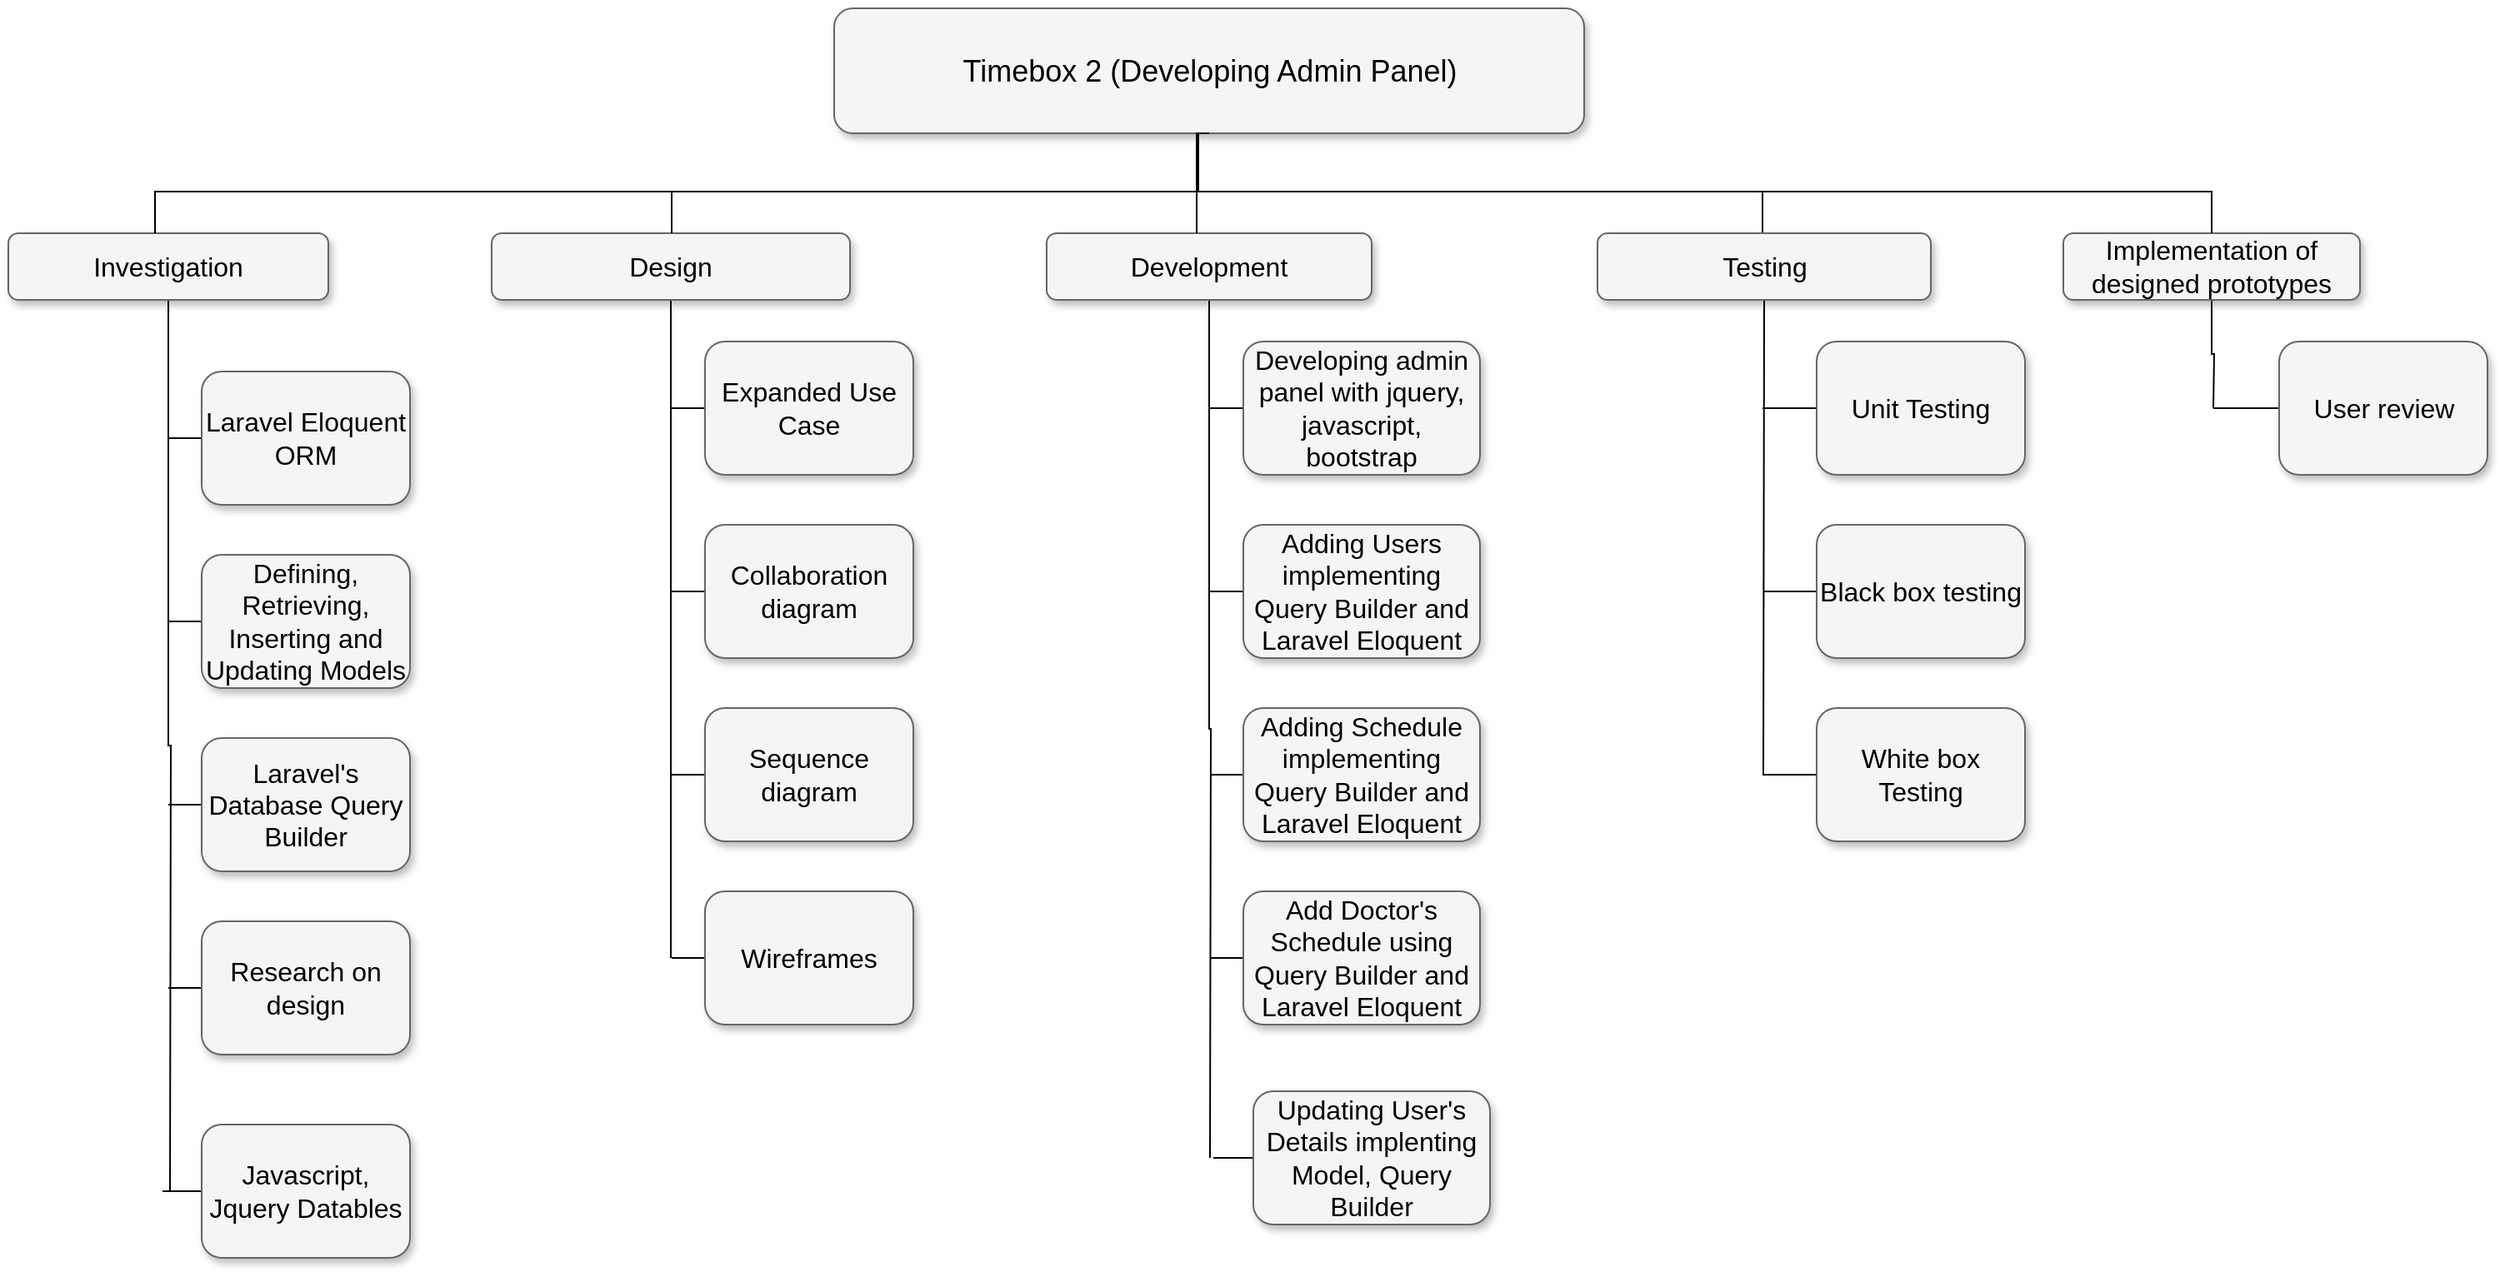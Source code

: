 <mxfile version="10.6.3" type="device"><diagram id="8rCJOgy5XLKA46suxky9" name="Wbs timebox 2"><mxGraphModel dx="1768" dy="790" grid="1" gridSize="10" guides="1" tooltips="1" connect="1" arrows="1" fold="1" page="1" pageScale="1" pageWidth="850" pageHeight="1100" math="0" shadow="0"><root><mxCell id="0"/><mxCell id="1" parent="0"/><mxCell id="ck-x3erjkCjt1BxJ_lHC-1" value="&lt;span style=&quot;font-size: 18px&quot;&gt;Timebox 2 (Developing Admin Panel)&lt;/span&gt;" style="whiteSpace=wrap;html=1;rounded=1;shadow=1;strokeWidth=1;fontSize=16;align=center;fillColor=#f5f5f5;strokeColor=#666666;" vertex="1" parent="1"><mxGeometry x="602.5" y="1020" width="450" height="75" as="geometry"/></mxCell><mxCell id="ck-x3erjkCjt1BxJ_lHC-2" style="edgeStyle=orthogonalEdgeStyle;rounded=0;orthogonalLoop=1;jettySize=auto;html=1;endArrow=none;endFill=0;" edge="1" parent="1" source="ck-x3erjkCjt1BxJ_lHC-3"><mxGeometry relative="1" as="geometry"><mxPoint x="504.5" y="1590" as="targetPoint"/></mxGeometry></mxCell><mxCell id="ck-x3erjkCjt1BxJ_lHC-3" value="Design" style="whiteSpace=wrap;html=1;rounded=1;shadow=1;strokeWidth=1;fontSize=16;align=center;fillColor=#f5f5f5;strokeColor=#666666;" vertex="1" parent="1"><mxGeometry x="397" y="1155" width="215" height="40" as="geometry"/></mxCell><mxCell id="ck-x3erjkCjt1BxJ_lHC-4" style="edgeStyle=orthogonalEdgeStyle;rounded=0;orthogonalLoop=1;jettySize=auto;html=1;exitX=0.5;exitY=1;exitDx=0;exitDy=0;endArrow=none;endFill=0;" edge="1" parent="1" source="ck-x3erjkCjt1BxJ_lHC-5"><mxGeometry relative="1" as="geometry"><mxPoint x="828" y="1710" as="targetPoint"/></mxGeometry></mxCell><mxCell id="ck-x3erjkCjt1BxJ_lHC-5" value="Development" style="whiteSpace=wrap;html=1;rounded=1;shadow=1;strokeWidth=1;fontSize=16;align=center;fillColor=#f5f5f5;strokeColor=#666666;" vertex="1" parent="1"><mxGeometry x="730" y="1155" width="195" height="40" as="geometry"/></mxCell><mxCell id="ck-x3erjkCjt1BxJ_lHC-6" style="edgeStyle=orthogonalEdgeStyle;rounded=0;orthogonalLoop=1;jettySize=auto;html=1;exitX=0.5;exitY=1;exitDx=0;exitDy=0;endArrow=none;endFill=0;" edge="1" parent="1" source="ck-x3erjkCjt1BxJ_lHC-7"><mxGeometry relative="1" as="geometry"><mxPoint x="204" y="1730" as="targetPoint"/></mxGeometry></mxCell><mxCell id="ck-x3erjkCjt1BxJ_lHC-7" value="Investigation" style="whiteSpace=wrap;html=1;rounded=1;shadow=1;strokeWidth=1;fontSize=16;align=center;fillColor=#f5f5f5;strokeColor=#666666;" vertex="1" parent="1"><mxGeometry x="107" y="1155" width="192" height="40" as="geometry"/></mxCell><mxCell id="ck-x3erjkCjt1BxJ_lHC-8" style="edgeStyle=orthogonalEdgeStyle;rounded=0;orthogonalLoop=1;jettySize=auto;html=1;exitX=0.5;exitY=0;exitDx=0;exitDy=0;endArrow=none;endFill=0;" edge="1" parent="1" source="ck-x3erjkCjt1BxJ_lHC-10"><mxGeometry relative="1" as="geometry"><mxPoint x="1159.5" y="1129.5" as="targetPoint"/></mxGeometry></mxCell><mxCell id="ck-x3erjkCjt1BxJ_lHC-9" style="edgeStyle=orthogonalEdgeStyle;rounded=0;orthogonalLoop=1;jettySize=auto;html=1;exitX=0.5;exitY=1;exitDx=0;exitDy=0;endArrow=none;endFill=0;" edge="1" parent="1" source="ck-x3erjkCjt1BxJ_lHC-10"><mxGeometry relative="1" as="geometry"><mxPoint x="1160" y="1480" as="targetPoint"/></mxGeometry></mxCell><mxCell id="ck-x3erjkCjt1BxJ_lHC-10" value="Testing" style="whiteSpace=wrap;html=1;rounded=1;shadow=1;strokeWidth=1;fontSize=16;align=center;fillColor=#f5f5f5;strokeColor=#666666;" vertex="1" parent="1"><mxGeometry x="1060.5" y="1155" width="200" height="40" as="geometry"/></mxCell><mxCell id="ck-x3erjkCjt1BxJ_lHC-11" style="edgeStyle=orthogonalEdgeStyle;rounded=0;orthogonalLoop=1;jettySize=auto;html=1;exitX=0.5;exitY=1;exitDx=0;exitDy=0;endArrow=none;endFill=0;" edge="1" parent="1" source="ck-x3erjkCjt1BxJ_lHC-12"><mxGeometry relative="1" as="geometry"><mxPoint x="1430" y="1260" as="targetPoint"/></mxGeometry></mxCell><mxCell id="ck-x3erjkCjt1BxJ_lHC-12" value="Implementation of designed prototypes" style="whiteSpace=wrap;html=1;rounded=1;shadow=1;strokeWidth=1;fontSize=16;align=center;fillColor=#f5f5f5;strokeColor=#666666;" vertex="1" parent="1"><mxGeometry x="1340" y="1155" width="178" height="40" as="geometry"/></mxCell><mxCell id="ck-x3erjkCjt1BxJ_lHC-13" style="edgeStyle=orthogonalEdgeStyle;html=1;startSize=6;endFill=0;endSize=6;strokeWidth=1;fontSize=16;rounded=0;endArrow=none;" edge="1" parent="1" source="ck-x3erjkCjt1BxJ_lHC-1" target="ck-x3erjkCjt1BxJ_lHC-3"><mxGeometry relative="1" as="geometry"><Array as="points"><mxPoint x="821" y="1130"/><mxPoint x="505" y="1130"/></Array></mxGeometry></mxCell><mxCell id="ck-x3erjkCjt1BxJ_lHC-14" style="edgeStyle=elbowEdgeStyle;html=1;startSize=6;endFill=0;endSize=6;strokeWidth=1;fontSize=16;rounded=0;endArrow=none;" edge="1" parent="1" target="ck-x3erjkCjt1BxJ_lHC-5"><mxGeometry relative="1" as="geometry"><Array as="points"><mxPoint x="820" y="1140"/><mxPoint x="820" y="1135"/></Array><mxPoint x="733" y="1130" as="sourcePoint"/></mxGeometry></mxCell><mxCell id="ck-x3erjkCjt1BxJ_lHC-15" style="edgeStyle=orthogonalEdgeStyle;html=1;startSize=6;endFill=0;endSize=6;strokeWidth=1;fontSize=16;rounded=0;endArrow=none;exitX=0.5;exitY=1;" edge="1" parent="1" source="ck-x3erjkCjt1BxJ_lHC-1" target="ck-x3erjkCjt1BxJ_lHC-7"><mxGeometry relative="1" as="geometry"><Array as="points"><mxPoint x="820" y="1130"/><mxPoint x="195" y="1130"/></Array></mxGeometry></mxCell><mxCell id="ck-x3erjkCjt1BxJ_lHC-16" style="edgeStyle=orthogonalEdgeStyle;html=1;startSize=6;endFill=0;endSize=6;strokeWidth=1;fontSize=16;rounded=0;endArrow=none;" edge="1" parent="1" source="ck-x3erjkCjt1BxJ_lHC-1" target="ck-x3erjkCjt1BxJ_lHC-12"><mxGeometry relative="1" as="geometry"><Array as="points"><mxPoint x="820" y="1130"/><mxPoint x="1429" y="1130"/></Array></mxGeometry></mxCell><mxCell id="ck-x3erjkCjt1BxJ_lHC-17" style="edgeStyle=orthogonalEdgeStyle;rounded=0;orthogonalLoop=1;jettySize=auto;html=1;endArrow=none;endFill=0;" edge="1" parent="1" source="ck-x3erjkCjt1BxJ_lHC-18"><mxGeometry relative="1" as="geometry"><mxPoint x="203.5" y="1278" as="targetPoint"/></mxGeometry></mxCell><mxCell id="ck-x3erjkCjt1BxJ_lHC-18" value="Laravel Eloquent ORM" style="whiteSpace=wrap;html=1;rounded=1;shadow=1;strokeWidth=1;fontSize=16;align=center;fillColor=#f5f5f5;strokeColor=#666666;" vertex="1" parent="1"><mxGeometry x="223" y="1238" width="125" height="80" as="geometry"/></mxCell><mxCell id="ck-x3erjkCjt1BxJ_lHC-19" style="edgeStyle=orthogonalEdgeStyle;rounded=0;orthogonalLoop=1;jettySize=auto;html=1;endArrow=none;endFill=0;" edge="1" parent="1" source="ck-x3erjkCjt1BxJ_lHC-20"><mxGeometry relative="1" as="geometry"><mxPoint x="203.5" y="1388" as="targetPoint"/></mxGeometry></mxCell><mxCell id="ck-x3erjkCjt1BxJ_lHC-20" value="Defining, Retrieving, Inserting and Updating Models" style="whiteSpace=wrap;html=1;rounded=1;shadow=1;strokeWidth=1;fontSize=16;align=center;fillColor=#f5f5f5;strokeColor=#666666;" vertex="1" parent="1"><mxGeometry x="223" y="1348" width="125" height="80" as="geometry"/></mxCell><mxCell id="ck-x3erjkCjt1BxJ_lHC-21" value="" style="edgeStyle=orthogonalEdgeStyle;rounded=0;orthogonalLoop=1;jettySize=auto;html=1;endArrow=none;endFill=0;" edge="1" parent="1" source="ck-x3erjkCjt1BxJ_lHC-22"><mxGeometry relative="1" as="geometry"><mxPoint x="210" y="1608" as="targetPoint"/></mxGeometry></mxCell><mxCell id="ck-x3erjkCjt1BxJ_lHC-22" value="Research on design" style="whiteSpace=wrap;html=1;rounded=1;shadow=1;strokeWidth=1;fontSize=16;align=center;fillColor=#f5f5f5;strokeColor=#666666;" vertex="1" parent="1"><mxGeometry x="223" y="1568" width="125" height="80" as="geometry"/></mxCell><mxCell id="ck-x3erjkCjt1BxJ_lHC-23" style="edgeStyle=orthogonalEdgeStyle;rounded=0;orthogonalLoop=1;jettySize=auto;html=1;endArrow=none;endFill=0;" edge="1" parent="1" source="ck-x3erjkCjt1BxJ_lHC-24"><mxGeometry relative="1" as="geometry"><mxPoint x="203.5" y="1498" as="targetPoint"/></mxGeometry></mxCell><mxCell id="ck-x3erjkCjt1BxJ_lHC-24" value="Laravel's Database Query Builder" style="whiteSpace=wrap;html=1;rounded=1;shadow=1;strokeWidth=1;fontSize=16;align=center;fillColor=#f5f5f5;strokeColor=#666666;" vertex="1" parent="1"><mxGeometry x="223" y="1458" width="125" height="80" as="geometry"/></mxCell><mxCell id="ck-x3erjkCjt1BxJ_lHC-25" style="edgeStyle=orthogonalEdgeStyle;rounded=0;orthogonalLoop=1;jettySize=auto;html=1;exitX=0;exitY=0.5;exitDx=0;exitDy=0;endArrow=none;endFill=0;" edge="1" parent="1" source="ck-x3erjkCjt1BxJ_lHC-26"><mxGeometry relative="1" as="geometry"><mxPoint x="199.5" y="1729.5" as="targetPoint"/></mxGeometry></mxCell><mxCell id="ck-x3erjkCjt1BxJ_lHC-26" value="Javascript, Jquery Datables" style="whiteSpace=wrap;html=1;rounded=1;shadow=1;strokeWidth=1;fontSize=16;align=center;fillColor=#f5f5f5;strokeColor=#666666;" vertex="1" parent="1"><mxGeometry x="223" y="1690" width="125" height="80" as="geometry"/></mxCell><mxCell id="ck-x3erjkCjt1BxJ_lHC-27" style="edgeStyle=orthogonalEdgeStyle;rounded=0;orthogonalLoop=1;jettySize=auto;html=1;endArrow=none;endFill=0;" edge="1" parent="1" source="ck-x3erjkCjt1BxJ_lHC-28"><mxGeometry relative="1" as="geometry"><mxPoint x="505.5" y="1260" as="targetPoint"/></mxGeometry></mxCell><mxCell id="ck-x3erjkCjt1BxJ_lHC-28" value="Expanded Use Case" style="whiteSpace=wrap;html=1;rounded=1;shadow=1;strokeWidth=1;fontSize=16;align=center;fillColor=#f5f5f5;strokeColor=#666666;" vertex="1" parent="1"><mxGeometry x="525" y="1220" width="125" height="80" as="geometry"/></mxCell><mxCell id="ck-x3erjkCjt1BxJ_lHC-29" style="edgeStyle=orthogonalEdgeStyle;rounded=0;orthogonalLoop=1;jettySize=auto;html=1;endArrow=none;endFill=0;" edge="1" parent="1" source="ck-x3erjkCjt1BxJ_lHC-30"><mxGeometry relative="1" as="geometry"><mxPoint x="505.5" y="1370" as="targetPoint"/></mxGeometry></mxCell><mxCell id="ck-x3erjkCjt1BxJ_lHC-30" value="Collaboration diagram" style="whiteSpace=wrap;html=1;rounded=1;shadow=1;strokeWidth=1;fontSize=16;align=center;fillColor=#f5f5f5;strokeColor=#666666;" vertex="1" parent="1"><mxGeometry x="525" y="1330" width="125" height="80" as="geometry"/></mxCell><mxCell id="ck-x3erjkCjt1BxJ_lHC-31" value="" style="edgeStyle=orthogonalEdgeStyle;rounded=0;orthogonalLoop=1;jettySize=auto;html=1;endArrow=none;endFill=0;" edge="1" parent="1" source="ck-x3erjkCjt1BxJ_lHC-32"><mxGeometry relative="1" as="geometry"><mxPoint x="512" y="1590" as="targetPoint"/></mxGeometry></mxCell><mxCell id="ck-x3erjkCjt1BxJ_lHC-32" value="Wireframes" style="whiteSpace=wrap;html=1;rounded=1;shadow=1;strokeWidth=1;fontSize=16;align=center;fillColor=#f5f5f5;strokeColor=#666666;" vertex="1" parent="1"><mxGeometry x="525" y="1550" width="125" height="80" as="geometry"/></mxCell><mxCell id="ck-x3erjkCjt1BxJ_lHC-33" style="edgeStyle=orthogonalEdgeStyle;rounded=0;orthogonalLoop=1;jettySize=auto;html=1;endArrow=none;endFill=0;" edge="1" parent="1" source="ck-x3erjkCjt1BxJ_lHC-34"><mxGeometry relative="1" as="geometry"><mxPoint x="505.5" y="1480" as="targetPoint"/></mxGeometry></mxCell><mxCell id="ck-x3erjkCjt1BxJ_lHC-34" value="Sequence diagram" style="whiteSpace=wrap;html=1;rounded=1;shadow=1;strokeWidth=1;fontSize=16;align=center;fillColor=#f5f5f5;strokeColor=#666666;" vertex="1" parent="1"><mxGeometry x="525" y="1440" width="125" height="80" as="geometry"/></mxCell><mxCell id="ck-x3erjkCjt1BxJ_lHC-35" style="edgeStyle=orthogonalEdgeStyle;rounded=0;orthogonalLoop=1;jettySize=auto;html=1;exitX=0;exitY=0.5;exitDx=0;exitDy=0;endArrow=none;endFill=0;" edge="1" parent="1" source="ck-x3erjkCjt1BxJ_lHC-36"><mxGeometry relative="1" as="geometry"><mxPoint x="1159.5" y="1259.5" as="targetPoint"/></mxGeometry></mxCell><mxCell id="ck-x3erjkCjt1BxJ_lHC-36" value="Unit Testing" style="whiteSpace=wrap;html=1;rounded=1;shadow=1;strokeWidth=1;fontSize=16;align=center;fillColor=#f5f5f5;strokeColor=#666666;" vertex="1" parent="1"><mxGeometry x="1192" y="1220" width="125" height="80" as="geometry"/></mxCell><mxCell id="ck-x3erjkCjt1BxJ_lHC-37" style="edgeStyle=orthogonalEdgeStyle;rounded=0;orthogonalLoop=1;jettySize=auto;html=1;endArrow=none;endFill=0;" edge="1" parent="1" source="ck-x3erjkCjt1BxJ_lHC-38"><mxGeometry relative="1" as="geometry"><mxPoint x="1160" y="1370" as="targetPoint"/></mxGeometry></mxCell><mxCell id="ck-x3erjkCjt1BxJ_lHC-38" value="Black box testing" style="whiteSpace=wrap;html=1;rounded=1;shadow=1;strokeWidth=1;fontSize=16;align=center;fillColor=#f5f5f5;strokeColor=#666666;" vertex="1" parent="1"><mxGeometry x="1192" y="1330" width="125" height="80" as="geometry"/></mxCell><mxCell id="ck-x3erjkCjt1BxJ_lHC-39" style="edgeStyle=orthogonalEdgeStyle;rounded=0;orthogonalLoop=1;jettySize=auto;html=1;exitX=0;exitY=0.5;exitDx=0;exitDy=0;endArrow=none;endFill=0;" edge="1" parent="1" source="ck-x3erjkCjt1BxJ_lHC-40"><mxGeometry relative="1" as="geometry"><mxPoint x="1159.5" y="1479.5" as="targetPoint"/></mxGeometry></mxCell><mxCell id="ck-x3erjkCjt1BxJ_lHC-40" value="White box Testing" style="whiteSpace=wrap;html=1;rounded=1;shadow=1;strokeWidth=1;fontSize=16;align=center;fillColor=#f5f5f5;strokeColor=#666666;" vertex="1" parent="1"><mxGeometry x="1192" y="1440" width="125" height="80" as="geometry"/></mxCell><mxCell id="ck-x3erjkCjt1BxJ_lHC-41" style="edgeStyle=orthogonalEdgeStyle;rounded=0;orthogonalLoop=1;jettySize=auto;html=1;endArrow=none;endFill=0;" edge="1" parent="1" source="ck-x3erjkCjt1BxJ_lHC-42"><mxGeometry relative="1" as="geometry"><mxPoint x="1430" y="1260" as="targetPoint"/></mxGeometry></mxCell><mxCell id="ck-x3erjkCjt1BxJ_lHC-42" value="User review" style="whiteSpace=wrap;html=1;rounded=1;shadow=1;strokeWidth=1;fontSize=16;align=center;fillColor=#f5f5f5;strokeColor=#666666;" vertex="1" parent="1"><mxGeometry x="1469.5" y="1220" width="125" height="80" as="geometry"/></mxCell><mxCell id="ck-x3erjkCjt1BxJ_lHC-43" style="edgeStyle=orthogonalEdgeStyle;rounded=0;orthogonalLoop=1;jettySize=auto;html=1;endArrow=none;endFill=0;" edge="1" parent="1" source="ck-x3erjkCjt1BxJ_lHC-44"><mxGeometry relative="1" as="geometry"><mxPoint x="828.5" y="1260" as="targetPoint"/></mxGeometry></mxCell><mxCell id="ck-x3erjkCjt1BxJ_lHC-44" value="Developing admin panel with jquery, javascript, bootstrap" style="whiteSpace=wrap;html=1;rounded=1;shadow=1;strokeWidth=1;fontSize=16;align=center;fillColor=#f5f5f5;strokeColor=#666666;" vertex="1" parent="1"><mxGeometry x="848" y="1220" width="142" height="80" as="geometry"/></mxCell><mxCell id="ck-x3erjkCjt1BxJ_lHC-45" style="edgeStyle=orthogonalEdgeStyle;rounded=0;orthogonalLoop=1;jettySize=auto;html=1;endArrow=none;endFill=0;" edge="1" parent="1" source="ck-x3erjkCjt1BxJ_lHC-46"><mxGeometry relative="1" as="geometry"><mxPoint x="828.5" y="1370" as="targetPoint"/></mxGeometry></mxCell><mxCell id="ck-x3erjkCjt1BxJ_lHC-46" value="Adding Users implementing Query Builder and Laravel Eloquent" style="whiteSpace=wrap;html=1;rounded=1;shadow=1;strokeWidth=1;fontSize=16;align=center;fillColor=#f5f5f5;strokeColor=#666666;" vertex="1" parent="1"><mxGeometry x="848" y="1330" width="142" height="80" as="geometry"/></mxCell><mxCell id="ck-x3erjkCjt1BxJ_lHC-47" value="" style="edgeStyle=orthogonalEdgeStyle;rounded=0;orthogonalLoop=1;jettySize=auto;html=1;endArrow=none;endFill=0;" edge="1" parent="1" source="ck-x3erjkCjt1BxJ_lHC-48"><mxGeometry relative="1" as="geometry"><mxPoint x="835" y="1590" as="targetPoint"/></mxGeometry></mxCell><mxCell id="ck-x3erjkCjt1BxJ_lHC-48" value="Add Doctor's Schedule using Query Builder and Laravel Eloquent" style="whiteSpace=wrap;html=1;rounded=1;shadow=1;strokeWidth=1;fontSize=16;align=center;fillColor=#f5f5f5;strokeColor=#666666;" vertex="1" parent="1"><mxGeometry x="848" y="1550" width="142" height="80" as="geometry"/></mxCell><mxCell id="ck-x3erjkCjt1BxJ_lHC-49" style="edgeStyle=orthogonalEdgeStyle;rounded=0;orthogonalLoop=1;jettySize=auto;html=1;endArrow=none;endFill=0;" edge="1" parent="1" source="ck-x3erjkCjt1BxJ_lHC-50"><mxGeometry relative="1" as="geometry"><mxPoint x="828.5" y="1480" as="targetPoint"/></mxGeometry></mxCell><mxCell id="ck-x3erjkCjt1BxJ_lHC-50" value="Adding Schedule implementing Query Builder and Laravel Eloquent" style="whiteSpace=wrap;html=1;rounded=1;shadow=1;strokeWidth=1;fontSize=16;align=center;fillColor=#f5f5f5;strokeColor=#666666;" vertex="1" parent="1"><mxGeometry x="848" y="1440" width="142" height="80" as="geometry"/></mxCell><mxCell id="ck-x3erjkCjt1BxJ_lHC-53" value="" style="edgeStyle=orthogonalEdgeStyle;rounded=0;orthogonalLoop=1;jettySize=auto;html=1;endArrow=none;endFill=0;" edge="1" parent="1" source="ck-x3erjkCjt1BxJ_lHC-54"><mxGeometry relative="1" as="geometry"><mxPoint x="830" y="1710" as="targetPoint"/></mxGeometry></mxCell><mxCell id="ck-x3erjkCjt1BxJ_lHC-54" value="Updating User's Details implenting Model, Query Builder" style="whiteSpace=wrap;html=1;rounded=1;shadow=1;strokeWidth=1;fontSize=16;align=center;fillColor=#f5f5f5;strokeColor=#666666;" vertex="1" parent="1"><mxGeometry x="854" y="1670" width="142" height="80" as="geometry"/></mxCell></root></mxGraphModel></diagram><diagram id="CA9ell2T0kNEhS7SxTFg" name="Collaborative(Add user)"><mxGraphModel dx="1040" dy="465" grid="1" gridSize="10" guides="1" tooltips="1" connect="1" arrows="1" fold="1" page="1" pageScale="1" pageWidth="850" pageHeight="1100" math="0" shadow="0"><root><mxCell id="4S4yveWCcjPmGj-Ae6aY-0"/><mxCell id="4S4yveWCcjPmGj-Ae6aY-1" parent="4S4yveWCcjPmGj-Ae6aY-0"/><mxCell id="4S4yveWCcjPmGj-Ae6aY-2" style="edgeStyle=orthogonalEdgeStyle;rounded=0;orthogonalLoop=1;jettySize=auto;html=1;entryX=0;entryY=0.5;entryDx=0;entryDy=0;endArrow=none;endFill=0;" edge="1" parent="4S4yveWCcjPmGj-Ae6aY-1" source="4S4yveWCcjPmGj-Ae6aY-3" target="4S4yveWCcjPmGj-Ae6aY-5"><mxGeometry relative="1" as="geometry"/></mxCell><mxCell id="4S4yveWCcjPmGj-Ae6aY-3" value="&lt;font style=&quot;font-size: 18px&quot;&gt;&lt;u&gt;:Add&lt;font&gt;UserUI&lt;/font&gt;&lt;/u&gt;&lt;/font&gt;" style="rounded=0;whiteSpace=wrap;html=1;fillColor=#dae8fc;strokeColor=#6c8ebf;" vertex="1" parent="4S4yveWCcjPmGj-Ae6aY-1"><mxGeometry x="340" y="120" width="170" height="60" as="geometry"/></mxCell><mxCell id="4S4yveWCcjPmGj-Ae6aY-4" style="edgeStyle=orthogonalEdgeStyle;rounded=0;orthogonalLoop=1;jettySize=auto;html=1;entryX=0.5;entryY=0;entryDx=0;entryDy=0;endArrow=none;endFill=0;" edge="1" parent="4S4yveWCcjPmGj-Ae6aY-1" source="4S4yveWCcjPmGj-Ae6aY-5" target="4S4yveWCcjPmGj-Ae6aY-7"><mxGeometry relative="1" as="geometry"/></mxCell><mxCell id="4S4yveWCcjPmGj-Ae6aY-5" value="&lt;font style=&quot;font-size: 18px&quot;&gt;&lt;u&gt;:AddUser&lt;/u&gt;&lt;/font&gt;" style="rounded=0;whiteSpace=wrap;html=1;fillColor=#dae8fc;strokeColor=#6c8ebf;" vertex="1" parent="4S4yveWCcjPmGj-Ae6aY-1"><mxGeometry x="720" y="120" width="170" height="60" as="geometry"/></mxCell><mxCell id="4S4yveWCcjPmGj-Ae6aY-7" value="&lt;font style=&quot;font-size: 18px&quot;&gt;:&lt;u&gt;User&lt;/u&gt;&lt;/font&gt;" style="rounded=0;whiteSpace=wrap;html=1;fillColor=#dae8fc;strokeColor=#6c8ebf;" vertex="1" parent="4S4yveWCcjPmGj-Ae6aY-1"><mxGeometry x="720" y="364" width="170" height="60" as="geometry"/></mxCell><mxCell id="4S4yveWCcjPmGj-Ae6aY-8" style="edgeStyle=orthogonalEdgeStyle;rounded=0;orthogonalLoop=1;jettySize=auto;html=1;entryX=0;entryY=0.5;entryDx=0;entryDy=0;endArrow=none;endFill=0;" edge="1" parent="4S4yveWCcjPmGj-Ae6aY-1" source="4S4yveWCcjPmGj-Ae6aY-9" target="4S4yveWCcjPmGj-Ae6aY-3"><mxGeometry relative="1" as="geometry"/></mxCell><mxCell id="4S4yveWCcjPmGj-Ae6aY-9" value="&lt;span style=&quot;font-size: 18px&quot;&gt;Admin&lt;/span&gt;" style="shape=umlActor;html=1;verticalLabelPosition=bottom;verticalAlign=top;align=center;" vertex="1" parent="4S4yveWCcjPmGj-Ae6aY-1"><mxGeometry x="80" y="85" width="80" height="130" as="geometry"/></mxCell><mxCell id="4S4yveWCcjPmGj-Ae6aY-11" value="&lt;span style=&quot;font-size: 14px&quot;&gt;1: enterUserDetails()&lt;/span&gt;" style="text;html=1;resizable=0;points=[];autosize=1;align=left;verticalAlign=top;spacingTop=-4;" vertex="1" parent="4S4yveWCcjPmGj-Ae6aY-1"><mxGeometry x="170" y="127" width="140" height="20" as="geometry"/></mxCell><mxCell id="4S4yveWCcjPmGj-Ae6aY-12" value="" style="endArrow=classic;html=1;" edge="1" parent="4S4yveWCcjPmGj-Ae6aY-1"><mxGeometry width="50" height="50" relative="1" as="geometry"><mxPoint x="205" y="118.5" as="sourcePoint"/><mxPoint x="305" y="118.5" as="targetPoint"/></mxGeometry></mxCell><mxCell id="4S4yveWCcjPmGj-Ae6aY-13" value="&lt;span style=&quot;font-size: 14px&quot;&gt;1.1: recordUserDetails()&lt;/span&gt;" style="text;html=1;resizable=0;points=[];autosize=1;align=left;verticalAlign=top;spacingTop=-4;" vertex="1" parent="4S4yveWCcjPmGj-Ae6aY-1"><mxGeometry x="530" y="127" width="160" height="20" as="geometry"/></mxCell><mxCell id="4S4yveWCcjPmGj-Ae6aY-14" value="" style="endArrow=classic;html=1;" edge="1" parent="4S4yveWCcjPmGj-Ae6aY-1"><mxGeometry width="50" height="50" relative="1" as="geometry"><mxPoint x="575" y="118.5" as="sourcePoint"/><mxPoint x="675" y="118.5" as="targetPoint"/></mxGeometry></mxCell><mxCell id="4S4yveWCcjPmGj-Ae6aY-15" value="&lt;font style=&quot;font-size: 14px&quot;&gt;1.1.1: User()&lt;/font&gt;" style="text;html=1;resizable=0;points=[];autosize=1;align=left;verticalAlign=top;spacingTop=-4;rotation=90;" vertex="1" parent="4S4yveWCcjPmGj-Ae6aY-1"><mxGeometry x="780" y="262" width="90" height="20" as="geometry"/></mxCell><mxCell id="4S4yveWCcjPmGj-Ae6aY-16" value="" style="endArrow=classic;html=1;" edge="1" parent="4S4yveWCcjPmGj-Ae6aY-1"><mxGeometry width="50" height="50" relative="1" as="geometry"><mxPoint x="779" y="215" as="sourcePoint"/><mxPoint x="779" y="315" as="targetPoint"/></mxGeometry></mxCell><mxCell id="4S4yveWCcjPmGj-Ae6aY-17" value="&lt;span style=&quot;font-size: 14px&quot;&gt;2.1: displayAllUsers()&lt;/span&gt;" style="text;html=1;resizable=0;points=[];autosize=1;align=left;verticalAlign=top;spacingTop=-4;rotation=0;" vertex="1" parent="4S4yveWCcjPmGj-Ae6aY-1"><mxGeometry x="540" y="160" width="150" height="20" as="geometry"/></mxCell><mxCell id="4S4yveWCcjPmGj-Ae6aY-21" value="&lt;span style=&quot;font-size: 14px&quot;&gt;1.1.1.1: recordUser()&lt;/span&gt;" style="text;html=1;resizable=0;points=[];autosize=1;align=left;verticalAlign=top;spacingTop=-4;rotation=-90;" vertex="1" parent="4S4yveWCcjPmGj-Ae6aY-1"><mxGeometry x="720" y="252" width="140" height="20" as="geometry"/></mxCell><mxCell id="4S4yveWCcjPmGj-Ae6aY-23" value="" style="endArrow=classic;html=1;" edge="1" parent="4S4yveWCcjPmGj-Ae6aY-1"><mxGeometry width="50" height="50" relative="1" as="geometry"><mxPoint x="730" y="222.0" as="sourcePoint"/><mxPoint x="730" y="322.0" as="targetPoint"/></mxGeometry></mxCell><mxCell id="4S4yveWCcjPmGj-Ae6aY-25" value="&lt;span style=&quot;font-size: 14px&quot;&gt;2: getAllUsers()&lt;/span&gt;" style="text;html=1;resizable=0;points=[];autosize=1;align=left;verticalAlign=top;spacingTop=-4;rotation=90;" vertex="1" parent="4S4yveWCcjPmGj-Ae6aY-1"><mxGeometry x="700" y="272" width="110" height="20" as="geometry"/></mxCell><mxCell id="4S4yveWCcjPmGj-Ae6aY-26" value="" style="endArrow=none;html=1;startArrow=classic;startFill=1;endFill=0;" edge="1" parent="4S4yveWCcjPmGj-Ae6aY-1"><mxGeometry width="50" height="50" relative="1" as="geometry"><mxPoint x="565" y="190" as="sourcePoint"/><mxPoint x="665" y="190" as="targetPoint"/></mxGeometry></mxCell><mxCell id="HdZKYD1fswMBleOWjn7t-0" value="" style="endArrow=classic;html=1;" edge="1" parent="4S4yveWCcjPmGj-Ae6aY-1"><mxGeometry width="50" height="50" relative="1" as="geometry"><mxPoint x="840" y="222.0" as="sourcePoint"/><mxPoint x="840" y="322.0" as="targetPoint"/></mxGeometry></mxCell></root></mxGraphModel></diagram><diagram id="IpGf5S0S5YQqNDQcUHAc" name="CollaborativeAddSchedule"><mxGraphModel dx="1219" dy="564" grid="1" gridSize="10" guides="1" tooltips="1" connect="1" arrows="1" fold="1" page="1" pageScale="1" pageWidth="850" pageHeight="1100" math="0" shadow="0"><root><mxCell id="3xDGFqybFdQOYEef4Jzi-0"/><mxCell id="3xDGFqybFdQOYEef4Jzi-1" parent="3xDGFqybFdQOYEef4Jzi-0"/><mxCell id="K-d8Ou9nORhQc_f_LDBS-0" style="edgeStyle=orthogonalEdgeStyle;rounded=0;orthogonalLoop=1;jettySize=auto;html=1;entryX=0;entryY=0.5;entryDx=0;entryDy=0;endArrow=none;endFill=0;" edge="1" parent="3xDGFqybFdQOYEef4Jzi-1" source="K-d8Ou9nORhQc_f_LDBS-1" target="K-d8Ou9nORhQc_f_LDBS-3"><mxGeometry relative="1" as="geometry"/></mxCell><mxCell id="K-d8Ou9nORhQc_f_LDBS-1" value="&lt;font style=&quot;font-size: 18px&quot;&gt;&lt;u&gt;:AddSchedule&lt;font&gt;UI&lt;/font&gt;&lt;/u&gt;&lt;/font&gt;" style="rounded=0;whiteSpace=wrap;html=1;fillColor=#dae8fc;strokeColor=#6c8ebf;" vertex="1" parent="3xDGFqybFdQOYEef4Jzi-1"><mxGeometry x="340" y="120" width="170" height="60" as="geometry"/></mxCell><mxCell id="K-d8Ou9nORhQc_f_LDBS-2" style="edgeStyle=orthogonalEdgeStyle;rounded=0;orthogonalLoop=1;jettySize=auto;html=1;entryX=0.5;entryY=0;entryDx=0;entryDy=0;endArrow=none;endFill=0;" edge="1" parent="3xDGFqybFdQOYEef4Jzi-1" source="K-d8Ou9nORhQc_f_LDBS-3" target="K-d8Ou9nORhQc_f_LDBS-4"><mxGeometry relative="1" as="geometry"/></mxCell><mxCell id="K-d8Ou9nORhQc_f_LDBS-3" value="&lt;font style=&quot;font-size: 18px&quot;&gt;&lt;u&gt;:AddSchedule&lt;/u&gt;&lt;/font&gt;" style="rounded=0;whiteSpace=wrap;html=1;fillColor=#dae8fc;strokeColor=#6c8ebf;" vertex="1" parent="3xDGFqybFdQOYEef4Jzi-1"><mxGeometry x="720" y="120" width="170" height="60" as="geometry"/></mxCell><mxCell id="K-d8Ou9nORhQc_f_LDBS-4" value="&lt;font style=&quot;font-size: 18px&quot;&gt;:&lt;u&gt;Schedule&lt;/u&gt;&lt;/font&gt;" style="rounded=0;whiteSpace=wrap;html=1;fillColor=#dae8fc;strokeColor=#6c8ebf;" vertex="1" parent="3xDGFqybFdQOYEef4Jzi-1"><mxGeometry x="720" y="364" width="170" height="60" as="geometry"/></mxCell><mxCell id="K-d8Ou9nORhQc_f_LDBS-5" style="edgeStyle=orthogonalEdgeStyle;rounded=0;orthogonalLoop=1;jettySize=auto;html=1;entryX=0;entryY=0.5;entryDx=0;entryDy=0;endArrow=none;endFill=0;" edge="1" parent="3xDGFqybFdQOYEef4Jzi-1" source="K-d8Ou9nORhQc_f_LDBS-6" target="K-d8Ou9nORhQc_f_LDBS-1"><mxGeometry relative="1" as="geometry"/></mxCell><mxCell id="K-d8Ou9nORhQc_f_LDBS-6" value="&lt;span style=&quot;font-size: 18px&quot;&gt;Admin&lt;/span&gt;" style="shape=umlActor;html=1;verticalLabelPosition=bottom;verticalAlign=top;align=center;" vertex="1" parent="3xDGFqybFdQOYEef4Jzi-1"><mxGeometry x="80" y="85" width="80" height="130" as="geometry"/></mxCell><mxCell id="K-d8Ou9nORhQc_f_LDBS-7" value="&lt;span style=&quot;font-size: 14px&quot;&gt;1: enterScheduleDetails()&lt;/span&gt;" style="text;html=1;resizable=0;points=[];autosize=1;align=left;verticalAlign=top;spacingTop=-4;" vertex="1" parent="3xDGFqybFdQOYEef4Jzi-1"><mxGeometry x="170" y="127" width="170" height="20" as="geometry"/></mxCell><mxCell id="K-d8Ou9nORhQc_f_LDBS-8" value="" style="endArrow=classic;html=1;" edge="1" parent="3xDGFqybFdQOYEef4Jzi-1"><mxGeometry width="50" height="50" relative="1" as="geometry"><mxPoint x="205" y="118.5" as="sourcePoint"/><mxPoint x="305" y="118.5" as="targetPoint"/></mxGeometry></mxCell><mxCell id="K-d8Ou9nORhQc_f_LDBS-9" value="&lt;span style=&quot;font-size: 14px&quot;&gt;1.1: recordScheduleDetails()&lt;/span&gt;" style="text;html=1;resizable=0;points=[];autosize=1;align=left;verticalAlign=top;spacingTop=-4;" vertex="1" parent="3xDGFqybFdQOYEef4Jzi-1"><mxGeometry x="530" y="127" width="190" height="20" as="geometry"/></mxCell><mxCell id="K-d8Ou9nORhQc_f_LDBS-10" value="" style="endArrow=classic;html=1;" edge="1" parent="3xDGFqybFdQOYEef4Jzi-1"><mxGeometry width="50" height="50" relative="1" as="geometry"><mxPoint x="575" y="118.5" as="sourcePoint"/><mxPoint x="675" y="118.5" as="targetPoint"/></mxGeometry></mxCell><mxCell id="K-d8Ou9nORhQc_f_LDBS-11" value="&lt;font style=&quot;font-size: 14px&quot;&gt;1.1.1: Schedule()&lt;/font&gt;" style="text;html=1;resizable=0;points=[];autosize=1;align=left;verticalAlign=top;spacingTop=-4;rotation=90;" vertex="1" parent="3xDGFqybFdQOYEef4Jzi-1"><mxGeometry x="760" y="272" width="120" height="20" as="geometry"/></mxCell><mxCell id="K-d8Ou9nORhQc_f_LDBS-12" value="" style="endArrow=classic;html=1;" edge="1" parent="3xDGFqybFdQOYEef4Jzi-1"><mxGeometry width="50" height="50" relative="1" as="geometry"><mxPoint x="779.5" y="222" as="sourcePoint"/><mxPoint x="779.5" y="322" as="targetPoint"/></mxGeometry></mxCell><mxCell id="K-d8Ou9nORhQc_f_LDBS-13" value="&lt;span style=&quot;font-size: 14px&quot;&gt;2.1: displayAllSchedules()&lt;/span&gt;" style="text;html=1;resizable=0;points=[];autosize=1;align=left;verticalAlign=top;spacingTop=-4;rotation=0;" vertex="1" parent="3xDGFqybFdQOYEef4Jzi-1"><mxGeometry x="540" y="160" width="180" height="20" as="geometry"/></mxCell><mxCell id="K-d8Ou9nORhQc_f_LDBS-14" value="&lt;span style=&quot;font-size: 14px&quot;&gt;1.1.1.1: recordSchedule()&lt;/span&gt;" style="text;html=1;resizable=0;points=[];autosize=1;align=left;verticalAlign=top;spacingTop=-4;rotation=-90;" vertex="1" parent="3xDGFqybFdQOYEef4Jzi-1"><mxGeometry x="710" y="262" width="170" height="20" as="geometry"/></mxCell><mxCell id="K-d8Ou9nORhQc_f_LDBS-15" value="" style="endArrow=classic;html=1;" edge="1" parent="3xDGFqybFdQOYEef4Jzi-1"><mxGeometry width="50" height="50" relative="1" as="geometry"><mxPoint x="730" y="222.0" as="sourcePoint"/><mxPoint x="730" y="322.0" as="targetPoint"/></mxGeometry></mxCell><mxCell id="K-d8Ou9nORhQc_f_LDBS-16" value="&lt;span style=&quot;font-size: 14px&quot;&gt;2: getAllSchedules()&lt;/span&gt;" style="text;html=1;resizable=0;points=[];autosize=1;align=left;verticalAlign=top;spacingTop=-4;rotation=90;" vertex="1" parent="3xDGFqybFdQOYEef4Jzi-1"><mxGeometry x="680" y="272" width="140" height="20" as="geometry"/></mxCell><mxCell id="K-d8Ou9nORhQc_f_LDBS-17" value="" style="endArrow=none;html=1;startArrow=classic;startFill=1;endFill=0;" edge="1" parent="3xDGFqybFdQOYEef4Jzi-1"><mxGeometry width="50" height="50" relative="1" as="geometry"><mxPoint x="565" y="190" as="sourcePoint"/><mxPoint x="665" y="190" as="targetPoint"/></mxGeometry></mxCell><mxCell id="2dFjIi79-08Ozwnk8bD_-0" value="" style="endArrow=classic;html=1;" edge="1" parent="3xDGFqybFdQOYEef4Jzi-1"><mxGeometry width="50" height="50" relative="1" as="geometry"><mxPoint x="840" y="232" as="sourcePoint"/><mxPoint x="840" y="332" as="targetPoint"/></mxGeometry></mxCell></root></mxGraphModel></diagram><diagram id="2tWJNKIkxbETbBbJaocd" name="CollaborativeDoctorSchedule"><mxGraphModel dx="1219" dy="501" grid="1" gridSize="10" guides="1" tooltips="1" connect="1" arrows="1" fold="1" page="1" pageScale="1" pageWidth="850" pageHeight="1100" math="0" shadow="0"><root><mxCell id="j3lHmjlSxD2AGghAKj_E-0"/><mxCell id="j3lHmjlSxD2AGghAKj_E-1" parent="j3lHmjlSxD2AGghAKj_E-0"/><mxCell id="BsqbQ8Hk-ChfUcHmvtaP-0" style="edgeStyle=orthogonalEdgeStyle;rounded=0;orthogonalLoop=1;jettySize=auto;html=1;entryX=0;entryY=0.5;entryDx=0;entryDy=0;endArrow=none;endFill=0;" edge="1" parent="j3lHmjlSxD2AGghAKj_E-1" source="BsqbQ8Hk-ChfUcHmvtaP-1" target="BsqbQ8Hk-ChfUcHmvtaP-3"><mxGeometry relative="1" as="geometry"/></mxCell><mxCell id="BsqbQ8Hk-ChfUcHmvtaP-1" value="&lt;font style=&quot;font-size: 18px&quot;&gt;&lt;u&gt;:AddDoctorSchedule&lt;font&gt;UI&lt;/font&gt;&lt;/u&gt;&lt;/font&gt;" style="rounded=0;whiteSpace=wrap;html=1;fillColor=#dae8fc;strokeColor=#6c8ebf;" vertex="1" parent="j3lHmjlSxD2AGghAKj_E-1"><mxGeometry x="320" y="120" width="210" height="60" as="geometry"/></mxCell><mxCell id="BsqbQ8Hk-ChfUcHmvtaP-2" style="edgeStyle=orthogonalEdgeStyle;rounded=0;orthogonalLoop=1;jettySize=auto;html=1;entryX=0.5;entryY=0;entryDx=0;entryDy=0;endArrow=none;endFill=0;exitX=0.5;exitY=1;exitDx=0;exitDy=0;" edge="1" parent="j3lHmjlSxD2AGghAKj_E-1" source="BsqbQ8Hk-ChfUcHmvtaP-3" target="BsqbQ8Hk-ChfUcHmvtaP-5"><mxGeometry relative="1" as="geometry"/></mxCell><mxCell id="BsqbQ8Hk-ChfUcHmvtaP-3" value="&lt;font style=&quot;font-size: 18px&quot;&gt;&lt;u&gt;:AddDoctorSchedule&lt;/u&gt;&lt;/font&gt;" style="rounded=0;whiteSpace=wrap;html=1;fillColor=#dae8fc;strokeColor=#6c8ebf;" vertex="1" parent="j3lHmjlSxD2AGghAKj_E-1"><mxGeometry x="780" y="120" width="190" height="60" as="geometry"/></mxCell><mxCell id="BsqbQ8Hk-ChfUcHmvtaP-4" value="&lt;font style=&quot;font-size: 18px&quot;&gt;&lt;u&gt;:Schedule&lt;/u&gt;&lt;/font&gt;" style="rounded=0;whiteSpace=wrap;html=1;fillColor=#dae8fc;strokeColor=#6c8ebf;" vertex="1" parent="j3lHmjlSxD2AGghAKj_E-1"><mxGeometry x="460" y="364" width="140" height="60" as="geometry"/></mxCell><mxCell id="BsqbQ8Hk-ChfUcHmvtaP-5" value="&lt;font style=&quot;font-size: 18px&quot;&gt;:&lt;u&gt;Doctor&lt;/u&gt;&lt;/font&gt;" style="rounded=0;whiteSpace=wrap;html=1;fillColor=#dae8fc;strokeColor=#6c8ebf;" vertex="1" parent="j3lHmjlSxD2AGghAKj_E-1"><mxGeometry x="790" y="374" width="170" height="60" as="geometry"/></mxCell><mxCell id="BsqbQ8Hk-ChfUcHmvtaP-6" style="edgeStyle=orthogonalEdgeStyle;rounded=0;orthogonalLoop=1;jettySize=auto;html=1;entryX=0;entryY=0.5;entryDx=0;entryDy=0;endArrow=none;endFill=0;" edge="1" parent="j3lHmjlSxD2AGghAKj_E-1" source="BsqbQ8Hk-ChfUcHmvtaP-7" target="BsqbQ8Hk-ChfUcHmvtaP-1"><mxGeometry relative="1" as="geometry"/></mxCell><mxCell id="BsqbQ8Hk-ChfUcHmvtaP-7" value="&lt;span style=&quot;font-size: 18px&quot;&gt;Admin&lt;/span&gt;" style="shape=umlActor;html=1;verticalLabelPosition=bottom;verticalAlign=top;align=center;" vertex="1" parent="j3lHmjlSxD2AGghAKj_E-1"><mxGeometry y="85" width="80" height="130" as="geometry"/></mxCell><mxCell id="BsqbQ8Hk-ChfUcHmvtaP-8" value="" style="endArrow=none;html=1;exitX=0.5;exitY=0;exitDx=0;exitDy=0;entryX=0.405;entryY=1.001;entryDx=0;entryDy=0;entryPerimeter=0;" edge="1" parent="j3lHmjlSxD2AGghAKj_E-1" source="BsqbQ8Hk-ChfUcHmvtaP-4" target="BsqbQ8Hk-ChfUcHmvtaP-3"><mxGeometry width="50" height="50" relative="1" as="geometry"><mxPoint x="440" y="360" as="sourcePoint"/><mxPoint x="875" y="190" as="targetPoint"/></mxGeometry></mxCell><mxCell id="BsqbQ8Hk-ChfUcHmvtaP-9" value="&lt;span style=&quot;font-size: 14px&quot;&gt;1: enterDoctorSchedueDetails()&lt;/span&gt;" style="text;html=1;resizable=0;points=[];autosize=1;align=left;verticalAlign=top;spacingTop=-4;" vertex="1" parent="j3lHmjlSxD2AGghAKj_E-1"><mxGeometry x="110" y="127" width="210" height="20" as="geometry"/></mxCell><mxCell id="BsqbQ8Hk-ChfUcHmvtaP-10" value="" style="endArrow=classic;html=1;" edge="1" parent="j3lHmjlSxD2AGghAKj_E-1"><mxGeometry width="50" height="50" relative="1" as="geometry"><mxPoint x="160" y="118.5" as="sourcePoint"/><mxPoint x="260" y="118.5" as="targetPoint"/></mxGeometry></mxCell><mxCell id="BsqbQ8Hk-ChfUcHmvtaP-11" value="&lt;span&gt;&lt;font style=&quot;font-size: 14px&quot;&gt;1.1: recordDoctorSchedueDetails()&lt;/font&gt;&lt;/span&gt;&lt;br&gt;" style="text;html=1;resizable=0;points=[];autosize=1;align=left;verticalAlign=top;spacingTop=-4;" vertex="1" parent="j3lHmjlSxD2AGghAKj_E-1"><mxGeometry x="550" y="130" width="230" height="20" as="geometry"/></mxCell><mxCell id="BsqbQ8Hk-ChfUcHmvtaP-12" value="" style="endArrow=classic;html=1;" edge="1" parent="j3lHmjlSxD2AGghAKj_E-1"><mxGeometry width="50" height="50" relative="1" as="geometry"><mxPoint x="600" y="118.5" as="sourcePoint"/><mxPoint x="700" y="118.5" as="targetPoint"/></mxGeometry></mxCell><mxCell id="BsqbQ8Hk-ChfUcHmvtaP-13" value="&lt;font style=&quot;font-size: 14px&quot;&gt;1.1.1: Doctor()&lt;/font&gt;" style="text;html=1;resizable=0;points=[];autosize=1;align=left;verticalAlign=top;spacingTop=-4;rotation=90;" vertex="1" parent="j3lHmjlSxD2AGghAKj_E-1"><mxGeometry x="850" y="262" width="100" height="20" as="geometry"/></mxCell><mxCell id="BsqbQ8Hk-ChfUcHmvtaP-14" value="" style="endArrow=classic;html=1;" edge="1" parent="j3lHmjlSxD2AGghAKj_E-1"><mxGeometry width="50" height="50" relative="1" as="geometry"><mxPoint x="920" y="222" as="sourcePoint"/><mxPoint x="920" y="322" as="targetPoint"/></mxGeometry></mxCell><mxCell id="BsqbQ8Hk-ChfUcHmvtaP-15" value="&lt;span style=&quot;font-size: 14px&quot;&gt;1.1.2: Schedule()&lt;/span&gt;" style="text;html=1;resizable=0;points=[];autosize=1;align=left;verticalAlign=top;spacingTop=-4;rotation=-30;" vertex="1" parent="j3lHmjlSxD2AGghAKj_E-1"><mxGeometry x="610" y="300" width="120" height="20" as="geometry"/></mxCell><mxCell id="BsqbQ8Hk-ChfUcHmvtaP-16" value="" style="endArrow=classic;html=1;" edge="1" parent="j3lHmjlSxD2AGghAKj_E-1"><mxGeometry width="50" height="50" relative="1" as="geometry"><mxPoint x="715" y="300" as="sourcePoint"/><mxPoint x="625" y="350" as="targetPoint"/></mxGeometry></mxCell><mxCell id="BsqbQ8Hk-ChfUcHmvtaP-17" value="&lt;span style=&quot;font-size: 14px&quot;&gt;2: getDoctorSchedule()&lt;/span&gt;" style="text;html=1;resizable=0;points=[];autosize=1;align=left;verticalAlign=top;spacingTop=-4;rotation=-15;" vertex="1" parent="j3lHmjlSxD2AGghAKj_E-1"><mxGeometry x="340" y="290" width="160" height="20" as="geometry"/></mxCell><mxCell id="BsqbQ8Hk-ChfUcHmvtaP-18" value="" style="endArrow=classic;html=1;" edge="1" parent="j3lHmjlSxD2AGghAKj_E-1"><mxGeometry width="50" height="50" relative="1" as="geometry"><mxPoint x="480" y="260" as="sourcePoint"/><mxPoint x="340" y="300" as="targetPoint"/></mxGeometry></mxCell><mxCell id="BsqbQ8Hk-ChfUcHmvtaP-19" value="&lt;font style=&quot;font-size: 18px&quot;&gt;&lt;u&gt;:DoctorSchedule&lt;/u&gt;&lt;/font&gt;" style="rounded=0;whiteSpace=wrap;html=1;fillColor=#dae8fc;strokeColor=#6c8ebf;" vertex="1" parent="j3lHmjlSxD2AGghAKj_E-1"><mxGeometry x="150" y="364" width="190" height="60" as="geometry"/></mxCell><mxCell id="j0F5OLd6c0_I3r6k_rvG-0" value="" style="endArrow=none;html=1;entryX=0.312;entryY=1.022;entryDx=0;entryDy=0;entryPerimeter=0;" edge="1" parent="j3lHmjlSxD2AGghAKj_E-1" target="BsqbQ8Hk-ChfUcHmvtaP-3"><mxGeometry width="50" height="50" relative="1" as="geometry"><mxPoint x="270" y="366" as="sourcePoint"/><mxPoint x="400" y="240" as="targetPoint"/></mxGeometry></mxCell><mxCell id="j0F5OLd6c0_I3r6k_rvG-2" value="&lt;span style=&quot;font-size: 14px&quot;&gt;2.1: recordSchedule()&lt;/span&gt;" style="text;html=1;resizable=0;points=[];autosize=1;align=left;verticalAlign=top;spacingTop=-4;rotation=-30;" vertex="1" parent="j3lHmjlSxD2AGghAKj_E-1"><mxGeometry x="580" y="272" width="150" height="20" as="geometry"/></mxCell><mxCell id="j0F5OLd6c0_I3r6k_rvG-3" value="&lt;span style=&quot;font-size: 14px&quot;&gt;2.2: recordDoctor()&lt;/span&gt;" style="text;html=1;resizable=0;points=[];autosize=1;align=left;verticalAlign=top;spacingTop=-4;rotation=90;" vertex="1" parent="j3lHmjlSxD2AGghAKj_E-1"><mxGeometry x="800" y="267" width="130" height="20" as="geometry"/></mxCell><mxCell id="j0F5OLd6c0_I3r6k_rvG-4" value="" style="endArrow=classic;html=1;" edge="1" parent="j3lHmjlSxD2AGghAKj_E-1"><mxGeometry width="50" height="50" relative="1" as="geometry"><mxPoint x="847" y="227" as="sourcePoint"/><mxPoint x="847" y="327" as="targetPoint"/></mxGeometry></mxCell><mxCell id="j0F5OLd6c0_I3r6k_rvG-5" value="" style="endArrow=classic;html=1;" edge="1" parent="j3lHmjlSxD2AGghAKj_E-1"><mxGeometry width="50" height="50" relative="1" as="geometry"><mxPoint x="690" y="247" as="sourcePoint"/><mxPoint x="600" y="297" as="targetPoint"/></mxGeometry></mxCell><mxCell id="FwT0_XrE0QraI-jikWYt-0" value="&lt;span&gt;&lt;font style=&quot;font-size: 14px&quot;&gt;3: displayDoctorSchedues()&lt;/font&gt;&lt;/span&gt;&lt;br&gt;" style="text;html=1;resizable=0;points=[];autosize=1;align=left;verticalAlign=top;spacingTop=-4;" vertex="1" parent="j3lHmjlSxD2AGghAKj_E-1"><mxGeometry x="550" y="160" width="190" height="20" as="geometry"/></mxCell><mxCell id="FwT0_XrE0QraI-jikWYt-2" value="" style="endArrow=none;html=1;endFill=0;startArrow=classic;startFill=1;" edge="1" parent="j3lHmjlSxD2AGghAKj_E-1"><mxGeometry width="50" height="50" relative="1" as="geometry"><mxPoint x="595" y="190" as="sourcePoint"/><mxPoint x="695" y="190" as="targetPoint"/></mxGeometry></mxCell></root></mxGraphModel></diagram><diagram id="a760qfUt-hqHVewX86al" name="CollaborativeEdit/Update User Deatils"><mxGraphModel dx="1219" dy="564" grid="1" gridSize="10" guides="1" tooltips="1" connect="1" arrows="1" fold="1" page="1" pageScale="1" pageWidth="850" pageHeight="1100" math="0" shadow="0"><root><mxCell id="bTC9Zqqb6zMjaNjifoU2-0"/><mxCell id="bTC9Zqqb6zMjaNjifoU2-1" parent="bTC9Zqqb6zMjaNjifoU2-0"/><mxCell id="Y_eDPF0vWzJvUcq_N8wm-0" style="edgeStyle=orthogonalEdgeStyle;rounded=0;orthogonalLoop=1;jettySize=auto;html=1;entryX=0;entryY=0.5;entryDx=0;entryDy=0;endArrow=none;endFill=0;" edge="1" parent="bTC9Zqqb6zMjaNjifoU2-1" source="Y_eDPF0vWzJvUcq_N8wm-1" target="Y_eDPF0vWzJvUcq_N8wm-3"><mxGeometry relative="1" as="geometry"/></mxCell><mxCell id="Y_eDPF0vWzJvUcq_N8wm-1" value="&lt;font style=&quot;font-size: 18px&quot;&gt;&lt;u&gt;:EditUserDetails&lt;font&gt;UI&lt;/font&gt;&lt;/u&gt;&lt;/font&gt;" style="rounded=0;whiteSpace=wrap;html=1;fillColor=#dae8fc;strokeColor=#6c8ebf;" vertex="1" parent="bTC9Zqqb6zMjaNjifoU2-1"><mxGeometry x="320" y="120" width="210" height="60" as="geometry"/></mxCell><mxCell id="Y_eDPF0vWzJvUcq_N8wm-2" style="edgeStyle=orthogonalEdgeStyle;rounded=0;orthogonalLoop=1;jettySize=auto;html=1;entryX=0.5;entryY=0;entryDx=0;entryDy=0;endArrow=none;endFill=0;exitX=0.5;exitY=1;exitDx=0;exitDy=0;" edge="1" parent="bTC9Zqqb6zMjaNjifoU2-1" source="Y_eDPF0vWzJvUcq_N8wm-3" target="Y_eDPF0vWzJvUcq_N8wm-5"><mxGeometry relative="1" as="geometry"/></mxCell><mxCell id="Y_eDPF0vWzJvUcq_N8wm-3" value="&lt;font style=&quot;font-size: 18px&quot;&gt;&lt;u&gt;:EditUserDetails&lt;/u&gt;&lt;/font&gt;" style="rounded=0;whiteSpace=wrap;html=1;fillColor=#dae8fc;strokeColor=#6c8ebf;" vertex="1" parent="bTC9Zqqb6zMjaNjifoU2-1"><mxGeometry x="780" y="120" width="190" height="60" as="geometry"/></mxCell><mxCell id="Y_eDPF0vWzJvUcq_N8wm-4" value="&lt;font style=&quot;font-size: 18px&quot;&gt;&lt;u&gt;:UpdateUserDetails&lt;/u&gt;&lt;/font&gt;" style="rounded=0;whiteSpace=wrap;html=1;fillColor=#dae8fc;strokeColor=#6c8ebf;" vertex="1" parent="bTC9Zqqb6zMjaNjifoU2-1"><mxGeometry x="460" y="364" width="180" height="60" as="geometry"/></mxCell><mxCell id="Y_eDPF0vWzJvUcq_N8wm-5" value="&lt;font style=&quot;font-size: 18px&quot;&gt;:&lt;u&gt;User&lt;/u&gt;&lt;/font&gt;" style="rounded=0;whiteSpace=wrap;html=1;fillColor=#dae8fc;strokeColor=#6c8ebf;" vertex="1" parent="bTC9Zqqb6zMjaNjifoU2-1"><mxGeometry x="790" y="374" width="170" height="60" as="geometry"/></mxCell><mxCell id="Y_eDPF0vWzJvUcq_N8wm-6" style="edgeStyle=orthogonalEdgeStyle;rounded=0;orthogonalLoop=1;jettySize=auto;html=1;entryX=0;entryY=0.5;entryDx=0;entryDy=0;endArrow=none;endFill=0;" edge="1" parent="bTC9Zqqb6zMjaNjifoU2-1" source="Y_eDPF0vWzJvUcq_N8wm-7" target="Y_eDPF0vWzJvUcq_N8wm-1"><mxGeometry relative="1" as="geometry"/></mxCell><mxCell id="Y_eDPF0vWzJvUcq_N8wm-7" value="&lt;span style=&quot;font-size: 18px&quot;&gt;Admin&lt;/span&gt;" style="shape=umlActor;html=1;verticalLabelPosition=bottom;verticalAlign=top;align=center;" vertex="1" parent="bTC9Zqqb6zMjaNjifoU2-1"><mxGeometry y="85" width="80" height="130" as="geometry"/></mxCell><mxCell id="Y_eDPF0vWzJvUcq_N8wm-8" value="" style="endArrow=none;html=1;exitX=0.5;exitY=0;exitDx=0;exitDy=0;entryX=0.405;entryY=1.001;entryDx=0;entryDy=0;entryPerimeter=0;" edge="1" parent="bTC9Zqqb6zMjaNjifoU2-1" source="Y_eDPF0vWzJvUcq_N8wm-4" target="Y_eDPF0vWzJvUcq_N8wm-3"><mxGeometry width="50" height="50" relative="1" as="geometry"><mxPoint x="440" y="360" as="sourcePoint"/><mxPoint x="875" y="190" as="targetPoint"/></mxGeometry></mxCell><mxCell id="Y_eDPF0vWzJvUcq_N8wm-9" value="&lt;span style=&quot;font-size: 14px&quot;&gt;1: enterUserDetails()&lt;/span&gt;" style="text;html=1;resizable=0;points=[];autosize=1;align=left;verticalAlign=top;spacingTop=-4;" vertex="1" parent="bTC9Zqqb6zMjaNjifoU2-1"><mxGeometry x="110" y="127" width="140" height="20" as="geometry"/></mxCell><mxCell id="Y_eDPF0vWzJvUcq_N8wm-10" value="" style="endArrow=classic;html=1;" edge="1" parent="bTC9Zqqb6zMjaNjifoU2-1"><mxGeometry width="50" height="50" relative="1" as="geometry"><mxPoint x="160" y="118.5" as="sourcePoint"/><mxPoint x="260" y="118.5" as="targetPoint"/></mxGeometry></mxCell><mxCell id="Y_eDPF0vWzJvUcq_N8wm-11" value="&lt;span&gt;&lt;font style=&quot;font-size: 14px&quot;&gt;1.1: recordUserDetails()&lt;/font&gt;&lt;/span&gt;&lt;br&gt;" style="text;html=1;resizable=0;points=[];autosize=1;align=left;verticalAlign=top;spacingTop=-4;" vertex="1" parent="bTC9Zqqb6zMjaNjifoU2-1"><mxGeometry x="550" y="130" width="160" height="20" as="geometry"/></mxCell><mxCell id="Y_eDPF0vWzJvUcq_N8wm-12" value="" style="endArrow=classic;html=1;" edge="1" parent="bTC9Zqqb6zMjaNjifoU2-1"><mxGeometry width="50" height="50" relative="1" as="geometry"><mxPoint x="600" y="118.5" as="sourcePoint"/><mxPoint x="700" y="118.5" as="targetPoint"/></mxGeometry></mxCell><mxCell id="Y_eDPF0vWzJvUcq_N8wm-13" value="&lt;font style=&quot;font-size: 14px&quot;&gt;1.1.1: User()&lt;/font&gt;" style="text;html=1;resizable=0;points=[];autosize=1;align=left;verticalAlign=top;spacingTop=-4;rotation=90;" vertex="1" parent="bTC9Zqqb6zMjaNjifoU2-1"><mxGeometry x="850" y="262" width="90" height="20" as="geometry"/></mxCell><mxCell id="Y_eDPF0vWzJvUcq_N8wm-14" value="" style="endArrow=classic;html=1;" edge="1" parent="bTC9Zqqb6zMjaNjifoU2-1"><mxGeometry width="50" height="50" relative="1" as="geometry"><mxPoint x="920" y="222" as="sourcePoint"/><mxPoint x="920" y="322" as="targetPoint"/></mxGeometry></mxCell><mxCell id="Y_eDPF0vWzJvUcq_N8wm-21" value="&lt;span style=&quot;font-size: 14px&quot;&gt;2.1: recordUpdatedDetails()&lt;/span&gt;" style="text;html=1;resizable=0;points=[];autosize=1;align=left;verticalAlign=top;spacingTop=-4;rotation=-30;" vertex="1" parent="bTC9Zqqb6zMjaNjifoU2-1"><mxGeometry x="580" y="262" width="190" height="20" as="geometry"/></mxCell><mxCell id="Y_eDPF0vWzJvUcq_N8wm-22" value="&lt;span style=&quot;font-size: 14px&quot;&gt;2: getUserDetails()&lt;/span&gt;" style="text;html=1;resizable=0;points=[];autosize=1;align=left;verticalAlign=top;spacingTop=-4;rotation=90;" vertex="1" parent="bTC9Zqqb6zMjaNjifoU2-1"><mxGeometry x="800" y="267" width="130" height="20" as="geometry"/></mxCell><mxCell id="Y_eDPF0vWzJvUcq_N8wm-23" value="" style="endArrow=classic;html=1;" edge="1" parent="bTC9Zqqb6zMjaNjifoU2-1"><mxGeometry width="50" height="50" relative="1" as="geometry"><mxPoint x="847" y="227" as="sourcePoint"/><mxPoint x="847" y="327" as="targetPoint"/></mxGeometry></mxCell><mxCell id="Y_eDPF0vWzJvUcq_N8wm-24" value="" style="endArrow=classic;html=1;" edge="1" parent="bTC9Zqqb6zMjaNjifoU2-1"><mxGeometry width="50" height="50" relative="1" as="geometry"><mxPoint x="690" y="247" as="sourcePoint"/><mxPoint x="600" y="297" as="targetPoint"/></mxGeometry></mxCell><mxCell id="_NVmPBwKhxyVAcm0nigH-0" value="&lt;span style=&quot;font-size: 14px&quot;&gt;3: getUpdatedDetails()&lt;/span&gt;" style="text;html=1;resizable=0;points=[];autosize=1;align=left;verticalAlign=top;spacingTop=-4;rotation=-30;" vertex="1" parent="bTC9Zqqb6zMjaNjifoU2-1"><mxGeometry x="610" y="290" width="160" height="20" as="geometry"/></mxCell><mxCell id="_NVmPBwKhxyVAcm0nigH-1" value="" style="endArrow=classic;html=1;" edge="1" parent="bTC9Zqqb6zMjaNjifoU2-1"><mxGeometry width="50" height="50" relative="1" as="geometry"><mxPoint x="730" y="298" as="sourcePoint"/><mxPoint x="640" y="348" as="targetPoint"/></mxGeometry></mxCell><mxCell id="_NVmPBwKhxyVAcm0nigH-2" value="&lt;span&gt;&lt;font style=&quot;font-size: 14px&quot;&gt;3.1: displayUserDetails()&lt;/font&gt;&lt;/span&gt;&lt;br&gt;" style="text;html=1;resizable=0;points=[];autosize=1;align=left;verticalAlign=top;spacingTop=-4;" vertex="1" parent="bTC9Zqqb6zMjaNjifoU2-1"><mxGeometry x="550" y="160" width="170" height="20" as="geometry"/></mxCell><mxCell id="U5Sh__gqkIf5y9ur0I6h-0" value="" style="endArrow=none;html=1;endFill=0;startArrow=classic;startFill=1;" edge="1" parent="bTC9Zqqb6zMjaNjifoU2-1"><mxGeometry width="50" height="50" relative="1" as="geometry"><mxPoint x="580" y="190" as="sourcePoint"/><mxPoint x="680" y="190" as="targetPoint"/></mxGeometry></mxCell></root></mxGraphModel></diagram></mxfile>